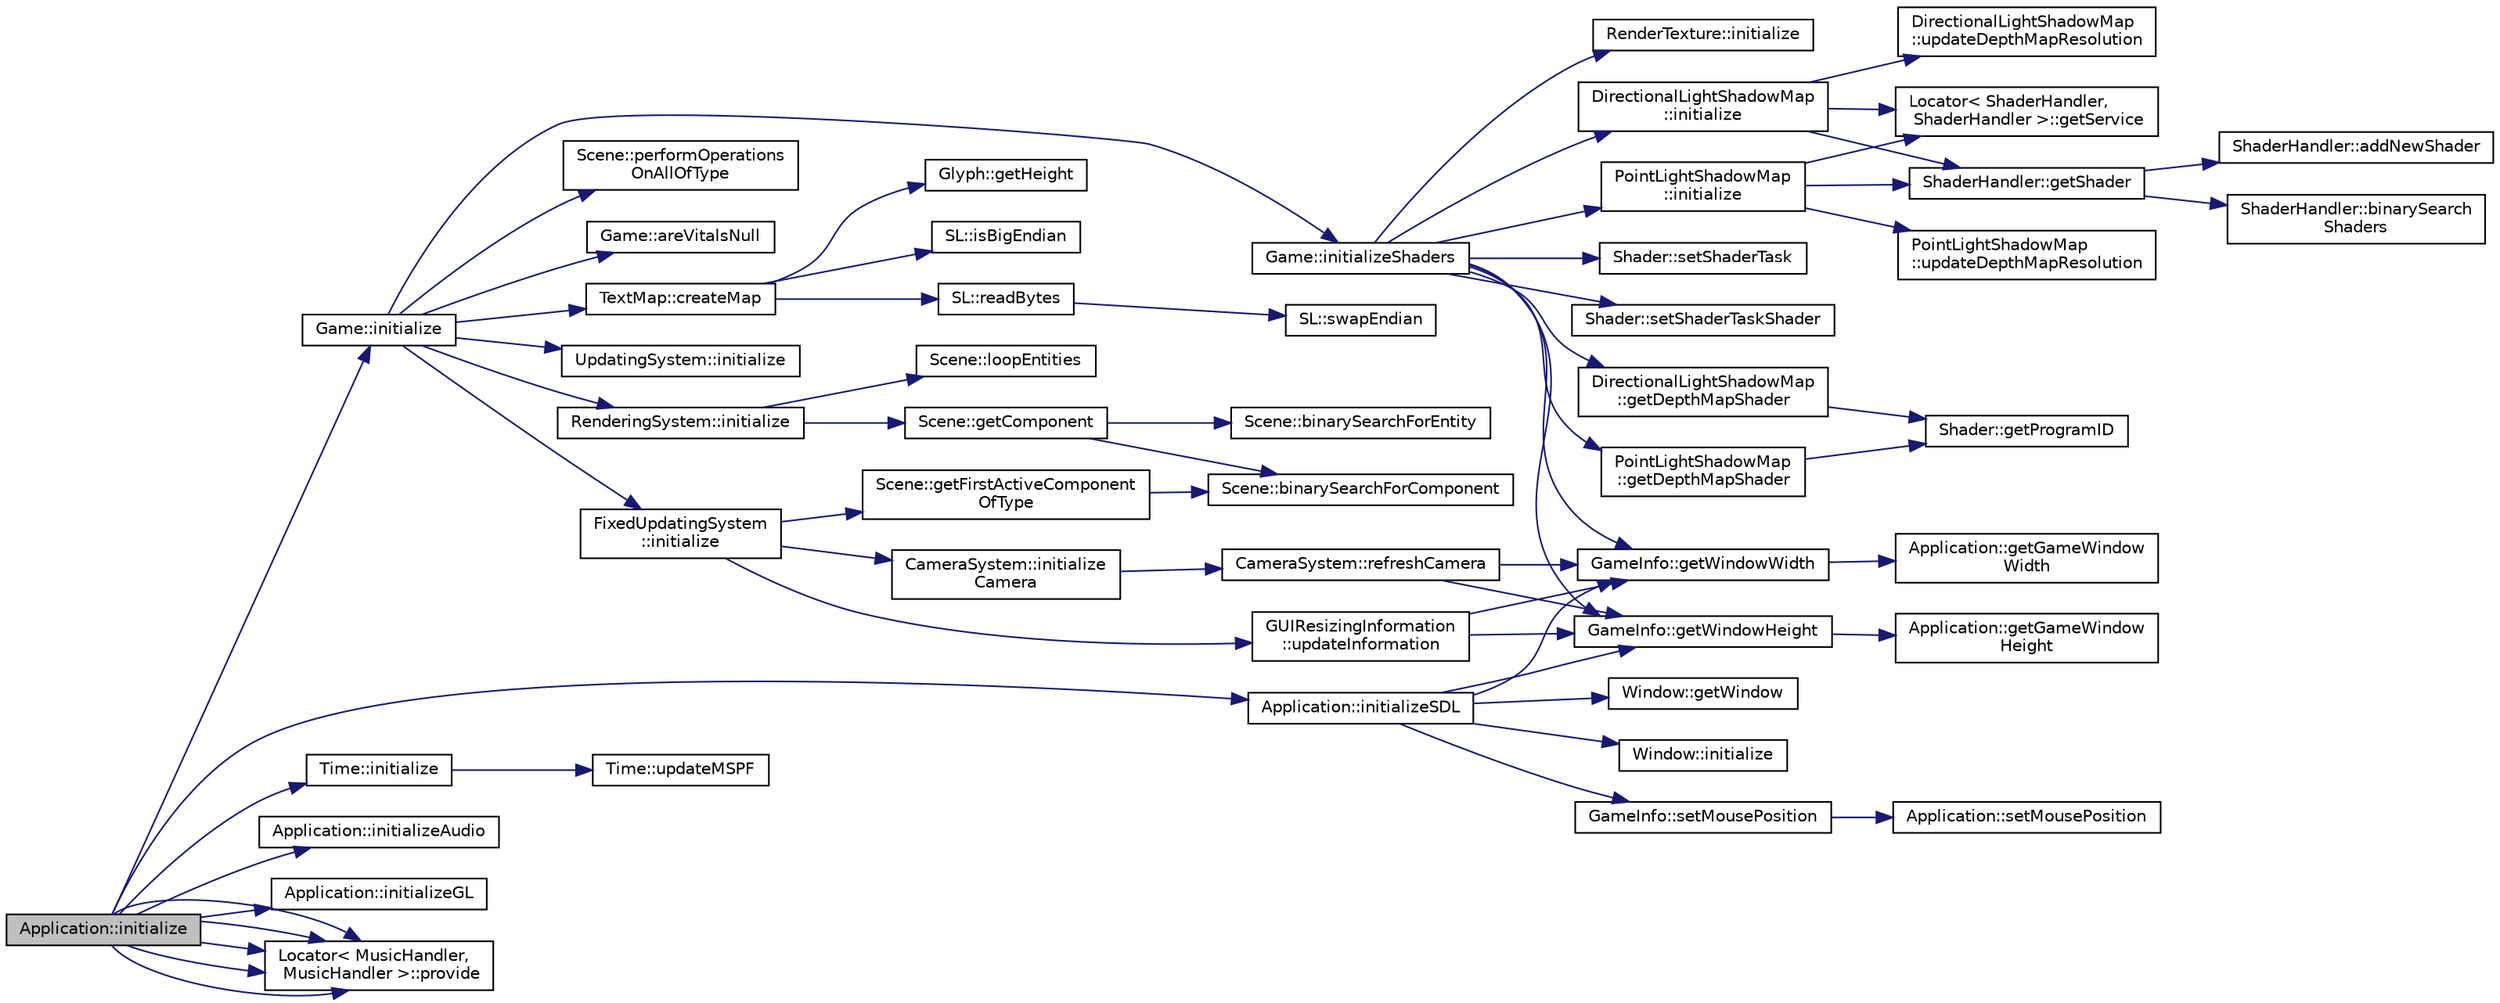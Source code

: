 digraph "Application::initialize"
{
 // INTERACTIVE_SVG=YES
 // LATEX_PDF_SIZE
  edge [fontname="Helvetica",fontsize="10",labelfontname="Helvetica",labelfontsize="10"];
  node [fontname="Helvetica",fontsize="10",shape=record];
  rankdir="LR";
  Node1 [label="Application::initialize",height=0.2,width=0.4,color="black", fillcolor="grey75", style="filled", fontcolor="black",tooltip=" "];
  Node1 -> Node2 [color="midnightblue",fontsize="10",style="solid",fontname="Helvetica"];
  Node2 [label="Game::initialize",height=0.2,width=0.4,color="black", fillcolor="white", style="filled",URL="$dd/d1f/class_game.html#a8986a201a654418cefe34ec28af1a22c",tooltip=" "];
  Node2 -> Node3 [color="midnightblue",fontsize="10",style="solid",fontname="Helvetica"];
  Node3 [label="Game::areVitalsNull",height=0.2,width=0.4,color="black", fillcolor="white", style="filled",URL="$dd/d1f/class_game.html#aa4f9a0322b707a1bcdb18a2bb54210b6",tooltip="test"];
  Node2 -> Node4 [color="midnightblue",fontsize="10",style="solid",fontname="Helvetica"];
  Node4 [label="TextMap::createMap",height=0.2,width=0.4,color="black", fillcolor="white", style="filled",URL="$db/d74/class_text_map.html#aefa9200c39ca535748d6c95f66d8eb9f",tooltip=" "];
  Node4 -> Node5 [color="midnightblue",fontsize="10",style="solid",fontname="Helvetica"];
  Node5 [label="Glyph::getHeight",height=0.2,width=0.4,color="black", fillcolor="white", style="filled",URL="$db/db4/struct_glyph.html#acde78c0f1f504ded10a319581b7ff8cf",tooltip=" "];
  Node4 -> Node6 [color="midnightblue",fontsize="10",style="solid",fontname="Helvetica"];
  Node6 [label="SL::isBigEndian",height=0.2,width=0.4,color="black", fillcolor="white", style="filled",URL="$d5/d71/namespace_s_l.html#acd198192c2f2a82dda867d588a4d60a1",tooltip=" "];
  Node4 -> Node7 [color="midnightblue",fontsize="10",style="solid",fontname="Helvetica"];
  Node7 [label="SL::readBytes",height=0.2,width=0.4,color="black", fillcolor="white", style="filled",URL="$d5/d71/namespace_s_l.html#addb3c1f99efa9625ddde4137a659306a",tooltip=" "];
  Node7 -> Node8 [color="midnightblue",fontsize="10",style="solid",fontname="Helvetica"];
  Node8 [label="SL::swapEndian",height=0.2,width=0.4,color="black", fillcolor="white", style="filled",URL="$d5/d71/namespace_s_l.html#aebfdfe445c38bfb5eed787b16283cf5e",tooltip=" "];
  Node2 -> Node9 [color="midnightblue",fontsize="10",style="solid",fontname="Helvetica"];
  Node9 [label="UpdatingSystem::initialize",height=0.2,width=0.4,color="black", fillcolor="white", style="filled",URL="$d2/d54/class_updating_system.html#a14c4deca71f4157c0e95489303185c32",tooltip=" "];
  Node2 -> Node10 [color="midnightblue",fontsize="10",style="solid",fontname="Helvetica"];
  Node10 [label="FixedUpdatingSystem\l::initialize",height=0.2,width=0.4,color="black", fillcolor="white", style="filled",URL="$d3/de8/class_fixed_updating_system.html#ae6dd11a60942e140a62f8358bb69d4ba",tooltip=" "];
  Node10 -> Node11 [color="midnightblue",fontsize="10",style="solid",fontname="Helvetica"];
  Node11 [label="Scene::getFirstActiveComponent\lOfType",height=0.2,width=0.4,color="black", fillcolor="white", style="filled",URL="$d6/db5/class_scene.html#ae05acfccb36d74a21bd4988a2b562ceb",tooltip=" "];
  Node11 -> Node12 [color="midnightblue",fontsize="10",style="solid",fontname="Helvetica"];
  Node12 [label="Scene::binarySearchForComponent",height=0.2,width=0.4,color="black", fillcolor="white", style="filled",URL="$d6/db5/class_scene.html#af06ab78544ec997fd8e480762b2cc40a",tooltip=" "];
  Node10 -> Node13 [color="midnightblue",fontsize="10",style="solid",fontname="Helvetica"];
  Node13 [label="CameraSystem::initialize\lCamera",height=0.2,width=0.4,color="black", fillcolor="white", style="filled",URL="$d4/df8/class_camera_system.html#a4a7557f88f628a55314d3529519a28aa",tooltip=" "];
  Node13 -> Node14 [color="midnightblue",fontsize="10",style="solid",fontname="Helvetica"];
  Node14 [label="CameraSystem::refreshCamera",height=0.2,width=0.4,color="black", fillcolor="white", style="filled",URL="$d4/df8/class_camera_system.html#a47d9e3f5277b873769028e15ccd4aa43",tooltip=" "];
  Node14 -> Node15 [color="midnightblue",fontsize="10",style="solid",fontname="Helvetica"];
  Node15 [label="GameInfo::getWindowHeight",height=0.2,width=0.4,color="black", fillcolor="white", style="filled",URL="$d4/d58/namespace_game_info.html#a344c7e16ac06ee1f8458a249aac36e8e",tooltip=" "];
  Node15 -> Node16 [color="midnightblue",fontsize="10",style="solid",fontname="Helvetica"];
  Node16 [label="Application::getGameWindow\lHeight",height=0.2,width=0.4,color="black", fillcolor="white", style="filled",URL="$de/d6b/class_application.html#a0398d40c89d52bb8d6ac6ac466c5d30c",tooltip=" "];
  Node14 -> Node17 [color="midnightblue",fontsize="10",style="solid",fontname="Helvetica"];
  Node17 [label="GameInfo::getWindowWidth",height=0.2,width=0.4,color="black", fillcolor="white", style="filled",URL="$d4/d58/namespace_game_info.html#a7cf2306eb3025a60a9e2da52eefba71e",tooltip=" "];
  Node17 -> Node18 [color="midnightblue",fontsize="10",style="solid",fontname="Helvetica"];
  Node18 [label="Application::getGameWindow\lWidth",height=0.2,width=0.4,color="black", fillcolor="white", style="filled",URL="$de/d6b/class_application.html#aad8864ec1fa58ee23db7b111876d09a5",tooltip=" "];
  Node10 -> Node19 [color="midnightblue",fontsize="10",style="solid",fontname="Helvetica"];
  Node19 [label="GUIResizingInformation\l::updateInformation",height=0.2,width=0.4,color="black", fillcolor="white", style="filled",URL="$d7/d06/class_g_u_i_resizing_information.html#ae82679de84809831c862391c4bafffa1",tooltip=" "];
  Node19 -> Node15 [color="midnightblue",fontsize="10",style="solid",fontname="Helvetica"];
  Node19 -> Node17 [color="midnightblue",fontsize="10",style="solid",fontname="Helvetica"];
  Node2 -> Node20 [color="midnightblue",fontsize="10",style="solid",fontname="Helvetica"];
  Node20 [label="RenderingSystem::initialize",height=0.2,width=0.4,color="black", fillcolor="white", style="filled",URL="$d8/d31/class_rendering_system.html#a04ef0a772570ed732cbccf8b4f153455",tooltip=" "];
  Node20 -> Node21 [color="midnightblue",fontsize="10",style="solid",fontname="Helvetica"];
  Node21 [label="Scene::getComponent",height=0.2,width=0.4,color="black", fillcolor="white", style="filled",URL="$d6/db5/class_scene.html#a65d6f6cd75b250c657d5d4a267c4b245",tooltip=" "];
  Node21 -> Node12 [color="midnightblue",fontsize="10",style="solid",fontname="Helvetica"];
  Node21 -> Node22 [color="midnightblue",fontsize="10",style="solid",fontname="Helvetica"];
  Node22 [label="Scene::binarySearchForEntity",height=0.2,width=0.4,color="black", fillcolor="white", style="filled",URL="$d6/db5/class_scene.html#a55c346bea3f04eb9d9f8476a68c2fa93",tooltip=" "];
  Node20 -> Node23 [color="midnightblue",fontsize="10",style="solid",fontname="Helvetica"];
  Node23 [label="Scene::loopEntities",height=0.2,width=0.4,color="black", fillcolor="white", style="filled",URL="$d6/db5/class_scene.html#ae66f70e1154ee986fff5689490f6b3a2",tooltip=" "];
  Node2 -> Node24 [color="midnightblue",fontsize="10",style="solid",fontname="Helvetica"];
  Node24 [label="Game::initializeShaders",height=0.2,width=0.4,color="black", fillcolor="white", style="filled",URL="$dd/d1f/class_game.html#a0cd419405f5790feab89322cbb3f18ce",tooltip=" "];
  Node24 -> Node25 [color="midnightblue",fontsize="10",style="solid",fontname="Helvetica"];
  Node25 [label="DirectionalLightShadowMap\l::getDepthMapShader",height=0.2,width=0.4,color="black", fillcolor="white", style="filled",URL="$dc/d22/class_directional_light_shadow_map.html#a7215d4fbf75ee37aecd032fea06babdc",tooltip=" "];
  Node25 -> Node26 [color="midnightblue",fontsize="10",style="solid",fontname="Helvetica"];
  Node26 [label="Shader::getProgramID",height=0.2,width=0.4,color="black", fillcolor="white", style="filled",URL="$d1/d51/class_shader.html#a240b7ecb19883fa340489840733eae6d",tooltip=" "];
  Node24 -> Node27 [color="midnightblue",fontsize="10",style="solid",fontname="Helvetica"];
  Node27 [label="PointLightShadowMap\l::getDepthMapShader",height=0.2,width=0.4,color="black", fillcolor="white", style="filled",URL="$d1/d18/class_point_light_shadow_map.html#ac4549a568648ddeaf3c9030e206522f3",tooltip=" "];
  Node27 -> Node26 [color="midnightblue",fontsize="10",style="solid",fontname="Helvetica"];
  Node24 -> Node15 [color="midnightblue",fontsize="10",style="solid",fontname="Helvetica"];
  Node24 -> Node17 [color="midnightblue",fontsize="10",style="solid",fontname="Helvetica"];
  Node24 -> Node28 [color="midnightblue",fontsize="10",style="solid",fontname="Helvetica"];
  Node28 [label="RenderTexture::initialize",height=0.2,width=0.4,color="black", fillcolor="white", style="filled",URL="$dd/db8/class_render_texture.html#afc74bdbbb35d6af7b9b4a1b77c6ae011",tooltip=" "];
  Node24 -> Node29 [color="midnightblue",fontsize="10",style="solid",fontname="Helvetica"];
  Node29 [label="PointLightShadowMap\l::initialize",height=0.2,width=0.4,color="black", fillcolor="white", style="filled",URL="$d1/d18/class_point_light_shadow_map.html#ab74d70c7108207fcda5aeda08514b393",tooltip=" "];
  Node29 -> Node30 [color="midnightblue",fontsize="10",style="solid",fontname="Helvetica"];
  Node30 [label="Locator\< ShaderHandler,\l ShaderHandler \>::getService",height=0.2,width=0.4,color="black", fillcolor="white", style="filled",URL="$d2/d23/class_locator.html#a310ebd51e96b6341e25471b651afaf34",tooltip=" "];
  Node29 -> Node31 [color="midnightblue",fontsize="10",style="solid",fontname="Helvetica"];
  Node31 [label="ShaderHandler::getShader",height=0.2,width=0.4,color="black", fillcolor="white", style="filled",URL="$de/d51/class_shader_handler.html#ad478cf645ea1baf7f0172059d3f9d40a",tooltip=" "];
  Node31 -> Node32 [color="midnightblue",fontsize="10",style="solid",fontname="Helvetica"];
  Node32 [label="ShaderHandler::addNewShader",height=0.2,width=0.4,color="black", fillcolor="white", style="filled",URL="$de/d51/class_shader_handler.html#aa6135a3de8989141daaf63815d7e3ba5",tooltip=" "];
  Node31 -> Node33 [color="midnightblue",fontsize="10",style="solid",fontname="Helvetica"];
  Node33 [label="ShaderHandler::binarySearch\lShaders",height=0.2,width=0.4,color="black", fillcolor="white", style="filled",URL="$de/d51/class_shader_handler.html#ad363f345aa76d162312c455de9a4ee40",tooltip=" "];
  Node29 -> Node34 [color="midnightblue",fontsize="10",style="solid",fontname="Helvetica"];
  Node34 [label="PointLightShadowMap\l::updateDepthMapResolution",height=0.2,width=0.4,color="black", fillcolor="white", style="filled",URL="$d1/d18/class_point_light_shadow_map.html#a28292a616ec4e9a3b4434efa560b575d",tooltip=" "];
  Node24 -> Node35 [color="midnightblue",fontsize="10",style="solid",fontname="Helvetica"];
  Node35 [label="DirectionalLightShadowMap\l::initialize",height=0.2,width=0.4,color="black", fillcolor="white", style="filled",URL="$dc/d22/class_directional_light_shadow_map.html#a03e2c232a0bc4595be80e4031be543aa",tooltip=" "];
  Node35 -> Node30 [color="midnightblue",fontsize="10",style="solid",fontname="Helvetica"];
  Node35 -> Node31 [color="midnightblue",fontsize="10",style="solid",fontname="Helvetica"];
  Node35 -> Node36 [color="midnightblue",fontsize="10",style="solid",fontname="Helvetica"];
  Node36 [label="DirectionalLightShadowMap\l::updateDepthMapResolution",height=0.2,width=0.4,color="black", fillcolor="white", style="filled",URL="$dc/d22/class_directional_light_shadow_map.html#aa3c557d87f293c66b28ad25b842470bc",tooltip=" "];
  Node24 -> Node37 [color="midnightblue",fontsize="10",style="solid",fontname="Helvetica"];
  Node37 [label="Shader::setShaderTask",height=0.2,width=0.4,color="black", fillcolor="white", style="filled",URL="$d1/d51/class_shader.html#a4e1d061275e99fb2aa818d5c2372e863",tooltip=" "];
  Node24 -> Node38 [color="midnightblue",fontsize="10",style="solid",fontname="Helvetica"];
  Node38 [label="Shader::setShaderTaskShader",height=0.2,width=0.4,color="black", fillcolor="white", style="filled",URL="$d1/d51/class_shader.html#aedb77a114862614f3fd1ee942e6e3c0e",tooltip=" "];
  Node2 -> Node39 [color="midnightblue",fontsize="10",style="solid",fontname="Helvetica"];
  Node39 [label="Scene::performOperations\lOnAllOfType",height=0.2,width=0.4,color="black", fillcolor="white", style="filled",URL="$d6/db5/class_scene.html#a64a315709f007c74792e98eef66c69df",tooltip=" "];
  Node1 -> Node40 [color="midnightblue",fontsize="10",style="solid",fontname="Helvetica"];
  Node40 [label="Time::initialize",height=0.2,width=0.4,color="black", fillcolor="white", style="filled",URL="$d6/d2c/class_time.html#a3dc7eddeab6e8b0229e7109014b70bf9",tooltip=" "];
  Node40 -> Node41 [color="midnightblue",fontsize="10",style="solid",fontname="Helvetica"];
  Node41 [label="Time::updateMSPF",height=0.2,width=0.4,color="black", fillcolor="white", style="filled",URL="$d6/d2c/class_time.html#a089fcc68cf0abf755c27e575a0f402be",tooltip=" "];
  Node1 -> Node42 [color="midnightblue",fontsize="10",style="solid",fontname="Helvetica"];
  Node42 [label="Application::initializeAudio",height=0.2,width=0.4,color="black", fillcolor="white", style="filled",URL="$de/d6b/class_application.html#ae39512b5d8ac5c052550242a4bd25928",tooltip=" "];
  Node1 -> Node43 [color="midnightblue",fontsize="10",style="solid",fontname="Helvetica"];
  Node43 [label="Application::initializeGL",height=0.2,width=0.4,color="black", fillcolor="white", style="filled",URL="$de/d6b/class_application.html#af108e85aede6dda02fb4170cfc2c80a0",tooltip=" "];
  Node1 -> Node44 [color="midnightblue",fontsize="10",style="solid",fontname="Helvetica"];
  Node44 [label="Application::initializeSDL",height=0.2,width=0.4,color="black", fillcolor="white", style="filled",URL="$de/d6b/class_application.html#ac849576fa6b5ad689bf274d1c63ab821",tooltip=" "];
  Node44 -> Node45 [color="midnightblue",fontsize="10",style="solid",fontname="Helvetica"];
  Node45 [label="Window::getWindow",height=0.2,width=0.4,color="black", fillcolor="white", style="filled",URL="$d9/dbf/class_window.html#ac2d85f74ad9f6b6d76c158b1b98cee5b",tooltip=" "];
  Node44 -> Node15 [color="midnightblue",fontsize="10",style="solid",fontname="Helvetica"];
  Node44 -> Node17 [color="midnightblue",fontsize="10",style="solid",fontname="Helvetica"];
  Node44 -> Node46 [color="midnightblue",fontsize="10",style="solid",fontname="Helvetica"];
  Node46 [label="Window::initialize",height=0.2,width=0.4,color="black", fillcolor="white", style="filled",URL="$d9/dbf/class_window.html#ab8bedded50af796c7f44603bb71ba33b",tooltip=" "];
  Node44 -> Node47 [color="midnightblue",fontsize="10",style="solid",fontname="Helvetica"];
  Node47 [label="GameInfo::setMousePosition",height=0.2,width=0.4,color="black", fillcolor="white", style="filled",URL="$d4/d58/namespace_game_info.html#aea6e21f4828393a3ae9aca0eee51c5ba",tooltip=" "];
  Node47 -> Node48 [color="midnightblue",fontsize="10",style="solid",fontname="Helvetica"];
  Node48 [label="Application::setMousePosition",height=0.2,width=0.4,color="black", fillcolor="white", style="filled",URL="$de/d6b/class_application.html#a01dc1b9c36720b31e0419c829e8000c0",tooltip=" "];
  Node1 -> Node49 [color="midnightblue",fontsize="10",style="solid",fontname="Helvetica"];
  Node49 [label="Locator\< MusicHandler,\l MusicHandler \>::provide",height=0.2,width=0.4,color="black", fillcolor="white", style="filled",URL="$d2/d23/class_locator.html#a86eeb9f8fa5523e5fecf444a36655e17",tooltip=" "];
  Node1 -> Node49 [color="midnightblue",fontsize="10",style="solid",fontname="Helvetica"];
  Node1 -> Node49 [color="midnightblue",fontsize="10",style="solid",fontname="Helvetica"];
  Node1 -> Node49 [color="midnightblue",fontsize="10",style="solid",fontname="Helvetica"];
  Node1 -> Node49 [color="midnightblue",fontsize="10",style="solid",fontname="Helvetica"];
}
